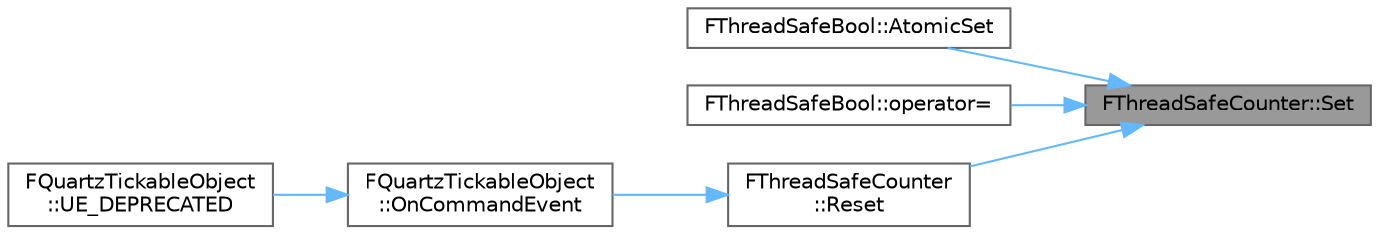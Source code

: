 digraph "FThreadSafeCounter::Set"
{
 // INTERACTIVE_SVG=YES
 // LATEX_PDF_SIZE
  bgcolor="transparent";
  edge [fontname=Helvetica,fontsize=10,labelfontname=Helvetica,labelfontsize=10];
  node [fontname=Helvetica,fontsize=10,shape=box,height=0.2,width=0.4];
  rankdir="RL";
  Node1 [id="Node000001",label="FThreadSafeCounter::Set",height=0.2,width=0.4,color="gray40", fillcolor="grey60", style="filled", fontcolor="black",tooltip="Sets the counter to a specific value and returns the old value."];
  Node1 -> Node2 [id="edge1_Node000001_Node000002",dir="back",color="steelblue1",style="solid",tooltip=" "];
  Node2 [id="Node000002",label="FThreadSafeBool::AtomicSet",height=0.2,width=0.4,color="grey40", fillcolor="white", style="filled",URL="$d4/da4/classFThreadSafeBool.html#a62a80393c27e9d0d4244b56906eaa35e",tooltip="Sets a new value atomically, and returns the old value."];
  Node1 -> Node3 [id="edge2_Node000001_Node000003",dir="back",color="steelblue1",style="solid",tooltip=" "];
  Node3 [id="Node000003",label="FThreadSafeBool::operator=",height=0.2,width=0.4,color="grey40", fillcolor="white", style="filled",URL="$d4/da4/classFThreadSafeBool.html#ad4372623254e75d787a24ff4642e70b5",tooltip="Operator to set the bool value with thread safety."];
  Node1 -> Node4 [id="edge3_Node000001_Node000004",dir="back",color="steelblue1",style="solid",tooltip=" "];
  Node4 [id="Node000004",label="FThreadSafeCounter\l::Reset",height=0.2,width=0.4,color="grey40", fillcolor="white", style="filled",URL="$df/dae/classFThreadSafeCounter.html#ac9fcc50fd44a6b147bb3074946eb7762",tooltip="Resets the counter's value to zero."];
  Node4 -> Node5 [id="edge4_Node000004_Node000005",dir="back",color="steelblue1",style="solid",tooltip=" "];
  Node5 [id="Node000005",label="FQuartzTickableObject\l::OnCommandEvent",height=0.2,width=0.4,color="grey40", fillcolor="white", style="filled",URL="$db/d27/classFQuartzTickableObject.html#ab75bd80fb9f921c4009ad9c0fb8e5def",tooltip=" "];
  Node5 -> Node6 [id="edge5_Node000005_Node000006",dir="back",color="steelblue1",style="solid",tooltip=" "];
  Node6 [id="Node000006",label="FQuartzTickableObject\l::UE_DEPRECATED",height=0.2,width=0.4,color="grey40", fillcolor="white", style="filled",URL="$db/d27/classFQuartzTickableObject.html#ac809c38ba4e7c3052ed101e407977244",tooltip=" "];
}
